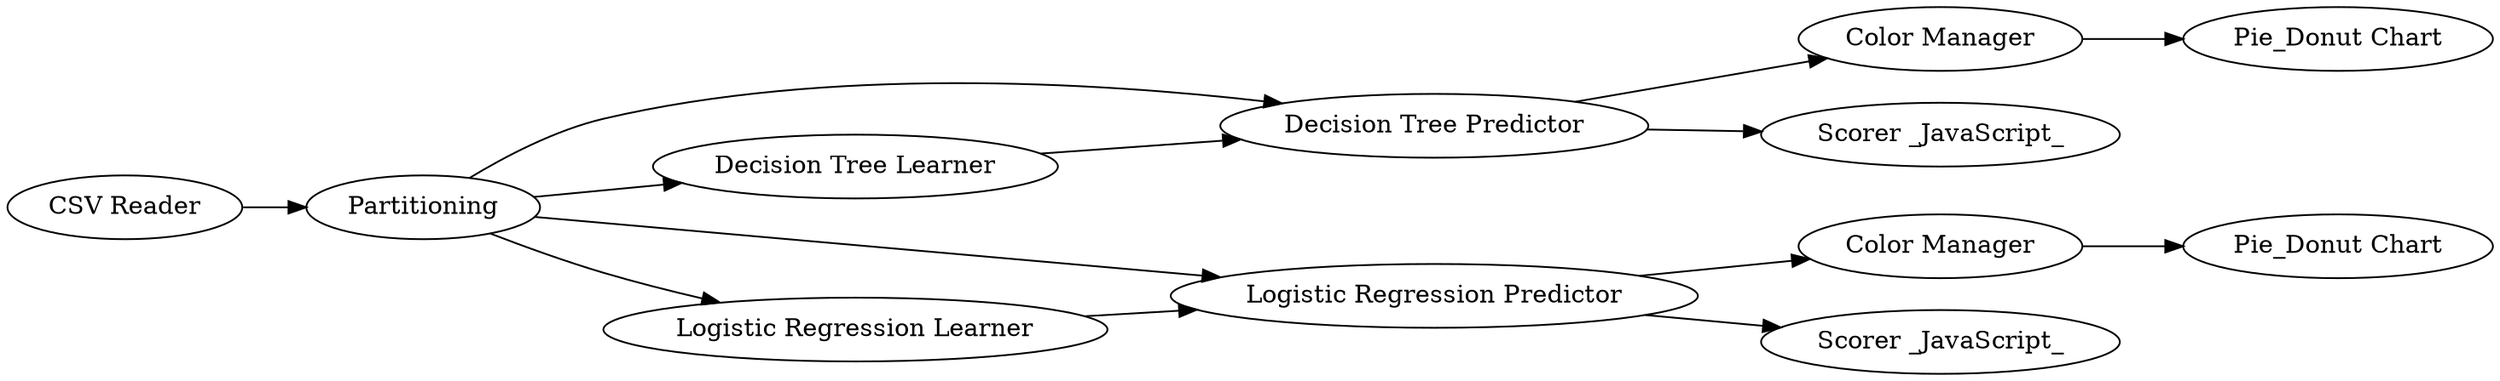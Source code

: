digraph {
	93 [label="CSV Reader"]
	326 [label="Color Manager"]
	327 [label="Pie_Donut Chart"]
	328 [label="Decision Tree Predictor"]
	330 [label="Logistic Regression Predictor"]
	331 [label="Pie_Donut Chart"]
	332 [label=Partitioning]
	333 [label="Decision Tree Learner"]
	334 [label="Logistic Regression Learner"]
	335 [label="Color Manager"]
	336 [label="Scorer _JavaScript_"]
	337 [label="Scorer _JavaScript_"]
	93 -> 332
	326 -> 331
	328 -> 335
	328 -> 337
	330 -> 326
	330 -> 336
	332 -> 334
	332 -> 330
	332 -> 328
	332 -> 333
	333 -> 328
	334 -> 330
	335 -> 327
	rankdir=LR
}
